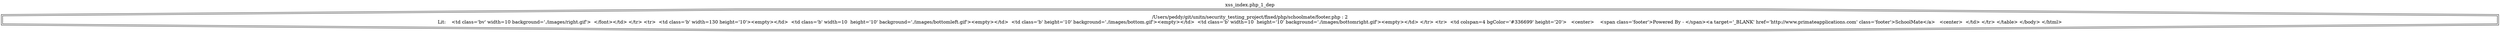 digraph cfg {
  label="xss_index.php_1_dep";
  labelloc=t;
  n1 [shape=doubleoctagon, label="/Users/peddy/git/unitn/security_testing_project/fixed/php/schoolmate/footer.php : 2\nLit:    <td class='bv' width=10 background='./images/right.gif'>&nbsp;&nbsp;</font></td> </tr> <tr>  <td class='b' width=130 height='10'><empty></td>  <td class='b' width=10  height='10' background='./images/bottomleft.gif'><empty></td>  <td class='b' height='10' background='./images/bottom.gif'><empty></td>  <td class='b' width=10  height='10' background='./images/bottomright.gif'><empty></td> </tr> <tr>  <td colspan=4 bgColor='#336699' height='20'>   <center>    <span class='footer'>Powered By - </span><a target='_BLANK' href='http://www.primateapplications.com' class='footer'>SchoolMate</a>   <center>  </td> </tr> </table> </body> </html>\n"];
}
